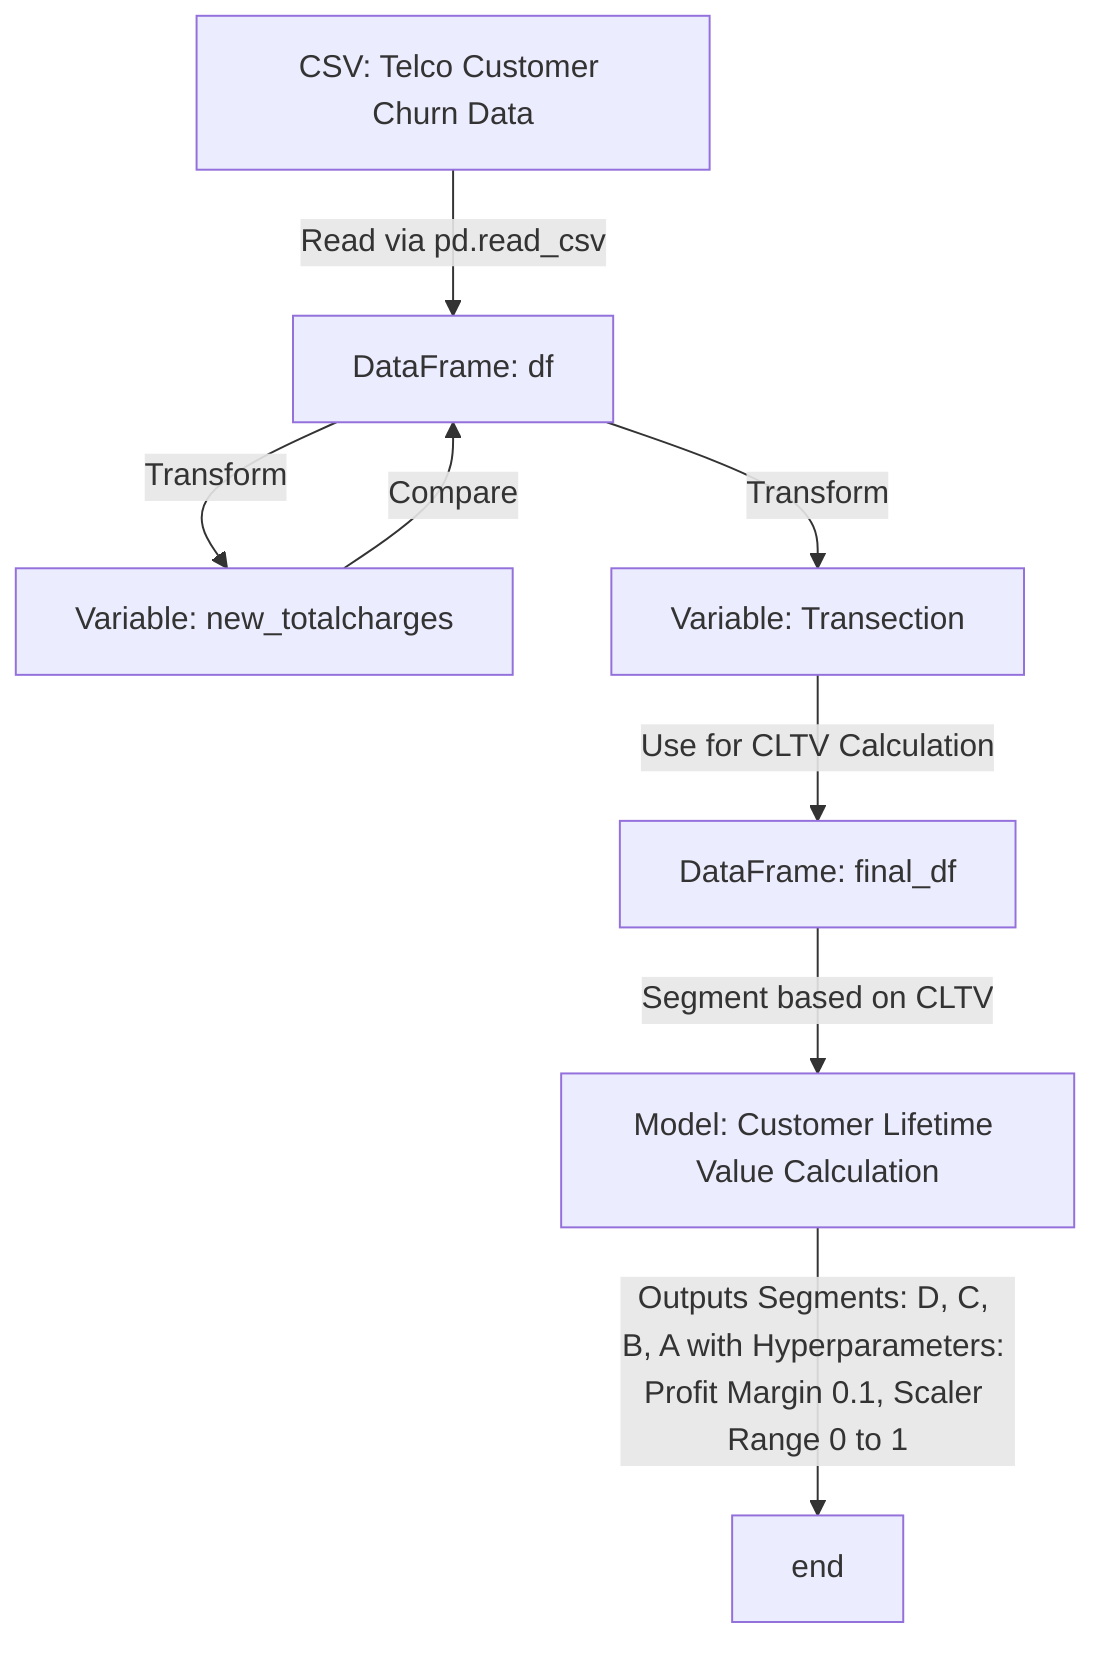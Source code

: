 %% Mermaid Diagram for Telco Customer Churn Analysis Workflow
%% This diagram shows the data flow and model processing steps

flowchart TD
    %% Node for CSV data source
    A["CSV: Telco Customer Churn Data"] -->|Read via pd.read_csv| B["DataFrame: df"]
    
    %% Nodes for data transformation
    B -->|Transform| C["Variable: new_totalcharges"]
    B -->|Transform| D["Variable: Transection"]
    
    %% Data processing and transformation
    C -->|Compare| B
    D -->|Use for CLTV Calculation| E["DataFrame: final_df"]
    
    %% Node for ML model
    E -->|Segment based on CLTV| F["Model: Customer Lifetime Value Calculation"]

    
    %% Detail specific model
    F -->|Outputs Segments: D, C, B, A with Hyperparameters: Profit Margin 0.1, Scaler Range 0 to 1| G[end]